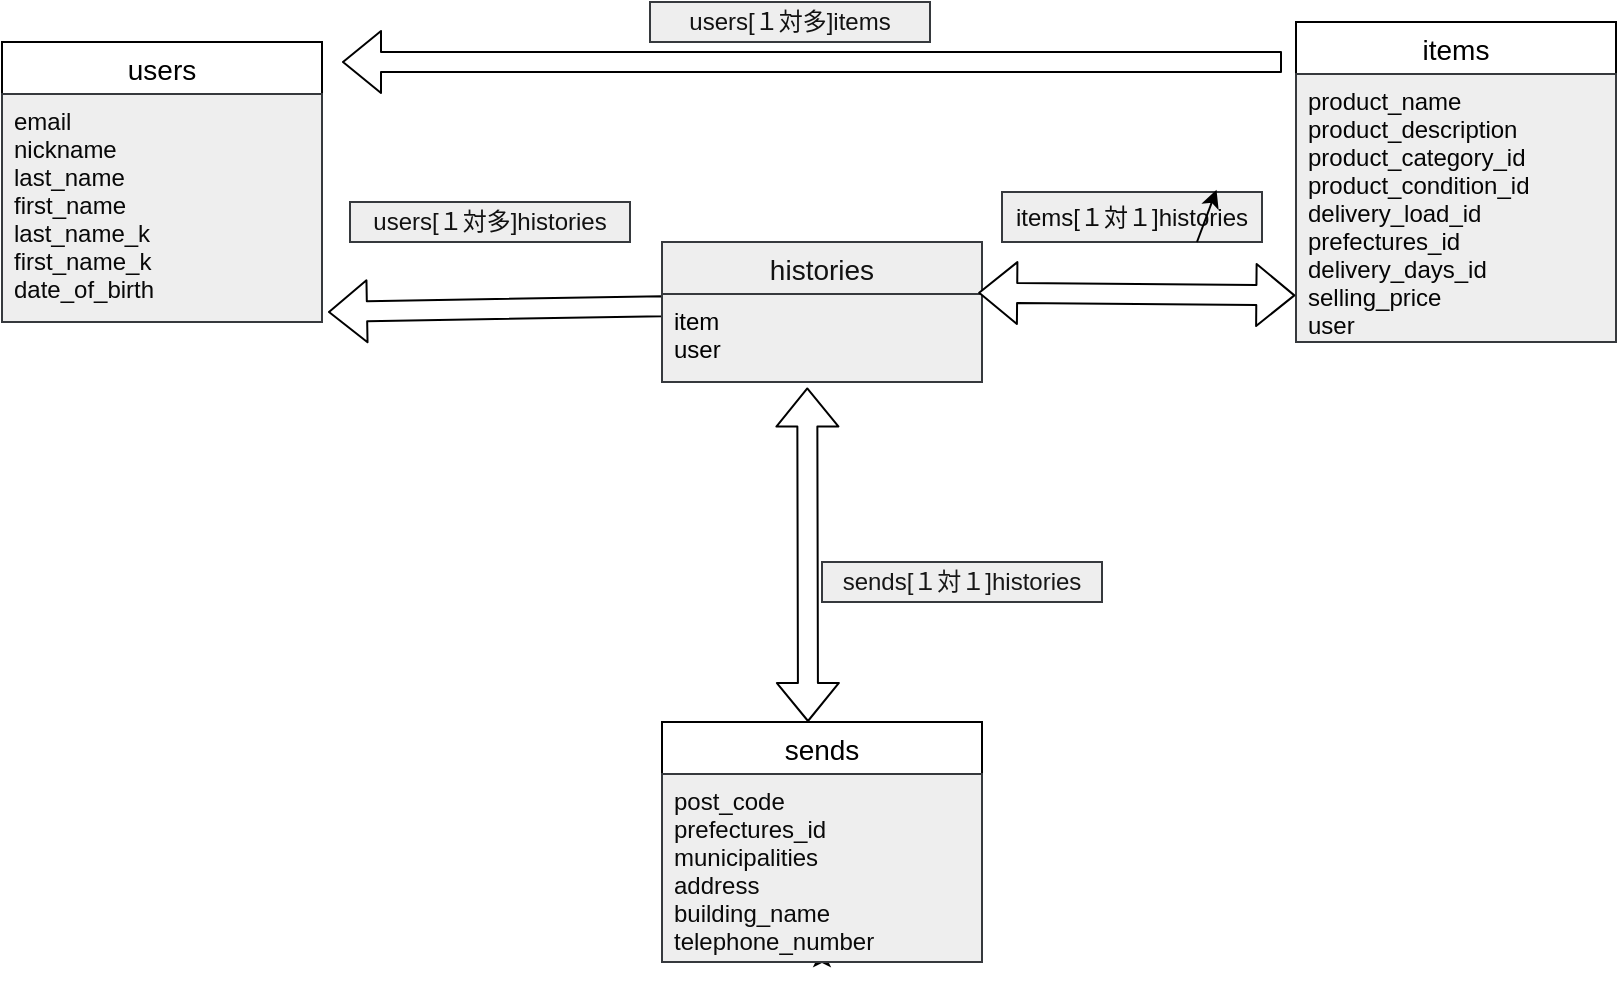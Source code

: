 <mxfile>
    <diagram id="zS7rJKl3mteTBGKELrfy" name="ページ1">
        <mxGraphModel dx="916" dy="913" grid="1" gridSize="10" guides="1" tooltips="1" connect="1" arrows="1" fold="1" page="1" pageScale="1" pageWidth="827" pageHeight="1169" background="none" math="0" shadow="0">
            <root>
                <mxCell id="0"/>
                <mxCell id="1" parent="0"/>
                <mxCell id="23" value="sends" style="swimlane;fontStyle=0;childLayout=stackLayout;horizontal=1;startSize=26;horizontalStack=0;resizeParent=1;resizeParentMax=0;resizeLast=0;collapsible=1;marginBottom=0;align=center;fontSize=14;" parent="1" vertex="1">
                    <mxGeometry x="350" y="400" width="160" height="120" as="geometry"/>
                </mxCell>
                <mxCell id="73" style="edgeStyle=none;html=1;exitX=0.5;exitY=1;exitDx=0;exitDy=0;entryX=0.5;entryY=0.931;entryDx=0;entryDy=0;entryPerimeter=0;fontColor=#0A0A0A;fillColor=#ffffff;" edge="1" parent="23" source="23" target="26">
                    <mxGeometry relative="1" as="geometry"/>
                </mxCell>
                <mxCell id="26" value="post_code&#10;prefectures_id&#10;municipalities&#10;address&#10;building_name&#10;telephone_number" style="text;strokeColor=#36393d;spacingLeft=4;spacingRight=4;overflow=hidden;rotatable=0;points=[[0,0.5],[1,0.5]];portConstraint=eastwest;fontSize=12;fillColor=#eeeeee;fontColor=#0A0A0A;" parent="23" vertex="1">
                    <mxGeometry y="26" width="160" height="94" as="geometry"/>
                </mxCell>
                <mxCell id="35" value="items" style="swimlane;fontStyle=0;childLayout=stackLayout;horizontal=1;startSize=26;horizontalStack=0;resizeParent=1;resizeParentMax=0;resizeLast=0;collapsible=1;marginBottom=0;align=center;fontSize=14;" parent="1" vertex="1">
                    <mxGeometry x="667" y="50" width="160" height="160" as="geometry"/>
                </mxCell>
                <mxCell id="36" value="product_name&#10;product_description&#10;product_category_id&#10;product_condition_id&#10;delivery_load_id&#10;prefectures_id&#10;delivery_days_id&#10;selling_price&#10;user" style="text;strokeColor=#36393d;spacingLeft=4;spacingRight=4;overflow=hidden;rotatable=0;points=[[0,0.5],[1,0.5]];portConstraint=eastwest;fontSize=12;fillColor=#eeeeee;fontColor=#050505;" parent="35" vertex="1">
                    <mxGeometry y="26" width="160" height="134" as="geometry"/>
                </mxCell>
                <mxCell id="39" value="users" style="swimlane;fontStyle=0;childLayout=stackLayout;horizontal=1;startSize=26;horizontalStack=0;resizeParent=1;resizeParentMax=0;resizeLast=0;collapsible=1;marginBottom=0;align=center;fontSize=14;" parent="1" vertex="1">
                    <mxGeometry x="20" y="60" width="160" height="140" as="geometry"/>
                </mxCell>
                <mxCell id="40" value="email&#10;nickname &#10;last_name&#10;first_name&#10;last_name_k&#10;first_name_k&#10;date_of_birth" style="text;strokeColor=#36393d;spacingLeft=4;spacingRight=4;overflow=hidden;rotatable=0;points=[[0,0.5],[1,0.5]];portConstraint=eastwest;fontSize=12;fillColor=#eeeeee;fontColor=#080808;" parent="39" vertex="1">
                    <mxGeometry y="26" width="160" height="114" as="geometry"/>
                </mxCell>
                <mxCell id="49" value="" style="shape=flexArrow;endArrow=classic;html=1;fontColor=none;fillColor=#ffffff;" parent="1" edge="1">
                    <mxGeometry width="50" height="50" relative="1" as="geometry">
                        <mxPoint x="660" y="70" as="sourcePoint"/>
                        <mxPoint x="190" y="70" as="targetPoint"/>
                        <Array as="points"/>
                    </mxGeometry>
                </mxCell>
                <mxCell id="51" value="users[１対多]items" style="text;html=1;strokeColor=#36393d;align=center;verticalAlign=middle;whiteSpace=wrap;rounded=0;fillColor=#eeeeee;fontColor=#121212;" parent="1" vertex="1">
                    <mxGeometry x="344" y="40" width="140" height="20" as="geometry"/>
                </mxCell>
                <mxCell id="55" value="" style="shape=flexArrow;endArrow=classic;html=1;fontColor=#f0f0f0;fillColor=#ffffff;exitX=0.004;exitY=0.138;exitDx=0;exitDy=0;exitPerimeter=0;" parent="1" source="83" edge="1">
                    <mxGeometry width="50" height="50" relative="1" as="geometry">
                        <mxPoint x="340" y="195" as="sourcePoint"/>
                        <mxPoint x="183" y="195" as="targetPoint"/>
                    </mxGeometry>
                </mxCell>
                <mxCell id="57" value="users[１対多]histories" style="text;html=1;strokeColor=#36393d;align=center;verticalAlign=middle;whiteSpace=wrap;rounded=0;fillColor=#eeeeee;fontColor=#121212;" parent="1" vertex="1">
                    <mxGeometry x="194" y="140" width="140" height="20" as="geometry"/>
                </mxCell>
                <mxCell id="59" value="items[１対１]histories" style="text;html=1;strokeColor=#36393d;align=center;verticalAlign=middle;whiteSpace=wrap;rounded=0;fillColor=#eeeeee;fontColor=#0D0D0D;" parent="1" vertex="1">
                    <mxGeometry x="520" y="135" width="130" height="25" as="geometry"/>
                </mxCell>
                <mxCell id="69" style="edgeStyle=none;html=1;exitX=0;exitY=1;exitDx=0;exitDy=0;fillColor=#ffffff;" edge="1" parent="1">
                    <mxGeometry relative="1" as="geometry">
                        <mxPoint x="470" y="330" as="targetPoint"/>
                        <mxPoint x="470" y="330" as="sourcePoint"/>
                    </mxGeometry>
                </mxCell>
                <mxCell id="82" value="histories" style="swimlane;fontStyle=0;childLayout=stackLayout;horizontal=1;startSize=26;horizontalStack=0;resizeParent=1;resizeParentMax=0;resizeLast=0;collapsible=1;marginBottom=0;align=center;fontSize=14;fillColor=#eeeeee;strokeColor=#36393d;fontColor=#121212;" vertex="1" parent="1">
                    <mxGeometry x="350" y="160" width="160" height="70" as="geometry"/>
                </mxCell>
                <mxCell id="83" value="item&#10;user" style="text;strokeColor=#36393d;fillColor=#eeeeee;spacingLeft=4;spacingRight=4;overflow=hidden;rotatable=0;points=[[0,0.5],[1,0.5]];portConstraint=eastwest;fontSize=12;fontColor=#000000;" vertex="1" parent="82">
                    <mxGeometry y="26" width="160" height="44" as="geometry"/>
                </mxCell>
                <mxCell id="87" style="edgeStyle=none;html=1;exitX=0.75;exitY=1;exitDx=0;exitDy=0;entryX=0.825;entryY=-0.045;entryDx=0;entryDy=0;entryPerimeter=0;fontColor=#121212;fillColor=#ffffff;" edge="1" parent="1" source="59" target="59">
                    <mxGeometry relative="1" as="geometry"/>
                </mxCell>
                <mxCell id="95" value="" style="shape=flexArrow;endArrow=classic;startArrow=classic;html=1;fontColor=#121212;fillColor=#ffffff;exitX=0.988;exitY=-0.014;exitDx=0;exitDy=0;exitPerimeter=0;entryX=-0.002;entryY=0.826;entryDx=0;entryDy=0;entryPerimeter=0;" edge="1" parent="1" source="83" target="36">
                    <mxGeometry width="100" height="100" relative="1" as="geometry">
                        <mxPoint x="340" y="390" as="sourcePoint"/>
                        <mxPoint x="720" y="220" as="targetPoint"/>
                    </mxGeometry>
                </mxCell>
                <mxCell id="96" value="" style="shape=flexArrow;endArrow=classic;startArrow=classic;html=1;fontColor=#121212;fillColor=#ffffff;exitX=0.454;exitY=1.062;exitDx=0;exitDy=0;exitPerimeter=0;" edge="1" parent="1" source="83">
                    <mxGeometry width="100" height="100" relative="1" as="geometry">
                        <mxPoint x="390" y="387" as="sourcePoint"/>
                        <mxPoint x="423" y="400" as="targetPoint"/>
                    </mxGeometry>
                </mxCell>
                <mxCell id="97" value="sends[１対１]histories" style="text;html=1;strokeColor=#36393d;fillColor=#eeeeee;align=center;verticalAlign=middle;whiteSpace=wrap;rounded=0;fontColor=#171717;" vertex="1" parent="1">
                    <mxGeometry x="430" y="320" width="140" height="20" as="geometry"/>
                </mxCell>
            </root>
        </mxGraphModel>
    </diagram>
</mxfile>